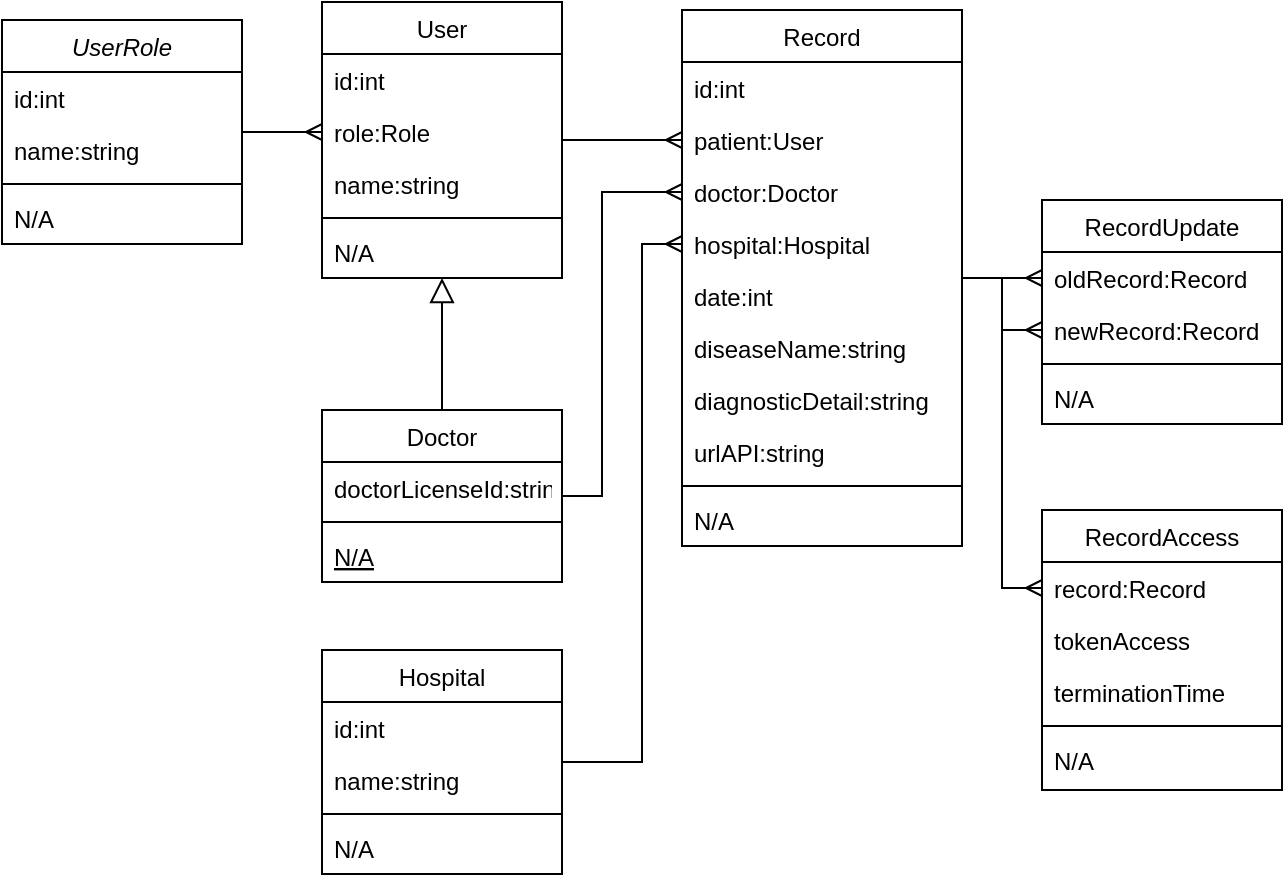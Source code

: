 <mxfile version="14.9.6" type="device"><diagram id="C5RBs43oDa-KdzZeNtuy" name="Page-1"><mxGraphModel dx="865" dy="506" grid="1" gridSize="10" guides="1" tooltips="1" connect="1" arrows="1" fold="1" page="1" pageScale="1" pageWidth="827" pageHeight="1169" math="0" shadow="0"><root><mxCell id="WIyWlLk6GJQsqaUBKTNV-0"/><mxCell id="WIyWlLk6GJQsqaUBKTNV-1" parent="WIyWlLk6GJQsqaUBKTNV-0"/><mxCell id="PZ-YNai8DKx7kZE8VNJC-11" style="edgeStyle=orthogonalEdgeStyle;rounded=0;orthogonalLoop=1;jettySize=auto;html=1;entryX=0;entryY=0.5;entryDx=0;entryDy=0;endArrow=ERmany;endFill=0;" edge="1" parent="WIyWlLk6GJQsqaUBKTNV-1" source="zkfFHV4jXpPFQw0GAbJ--0" target="PZ-YNai8DKx7kZE8VNJC-10"><mxGeometry relative="1" as="geometry"/></mxCell><mxCell id="zkfFHV4jXpPFQw0GAbJ--0" value="UserRole" style="swimlane;fontStyle=2;align=center;verticalAlign=top;childLayout=stackLayout;horizontal=1;startSize=26;horizontalStack=0;resizeParent=1;resizeLast=0;collapsible=1;marginBottom=0;rounded=0;shadow=0;strokeWidth=1;" parent="WIyWlLk6GJQsqaUBKTNV-1" vertex="1"><mxGeometry x="40" y="115" width="120" height="112" as="geometry"><mxRectangle x="230" y="140" width="160" height="26" as="alternateBounds"/></mxGeometry></mxCell><mxCell id="zkfFHV4jXpPFQw0GAbJ--1" value="id:int" style="text;align=left;verticalAlign=top;spacingLeft=4;spacingRight=4;overflow=hidden;rotatable=0;points=[[0,0.5],[1,0.5]];portConstraint=eastwest;" parent="zkfFHV4jXpPFQw0GAbJ--0" vertex="1"><mxGeometry y="26" width="120" height="26" as="geometry"/></mxCell><mxCell id="zkfFHV4jXpPFQw0GAbJ--2" value="name:string" style="text;align=left;verticalAlign=top;spacingLeft=4;spacingRight=4;overflow=hidden;rotatable=0;points=[[0,0.5],[1,0.5]];portConstraint=eastwest;rounded=0;shadow=0;html=0;" parent="zkfFHV4jXpPFQw0GAbJ--0" vertex="1"><mxGeometry y="52" width="120" height="26" as="geometry"/></mxCell><mxCell id="zkfFHV4jXpPFQw0GAbJ--4" value="" style="line;html=1;strokeWidth=1;align=left;verticalAlign=middle;spacingTop=-1;spacingLeft=3;spacingRight=3;rotatable=0;labelPosition=right;points=[];portConstraint=eastwest;" parent="zkfFHV4jXpPFQw0GAbJ--0" vertex="1"><mxGeometry y="78" width="120" height="8" as="geometry"/></mxCell><mxCell id="PZ-YNai8DKx7kZE8VNJC-1" value="N/A" style="text;align=left;verticalAlign=top;spacingLeft=4;spacingRight=4;overflow=hidden;rotatable=0;points=[[0,0.5],[1,0.5]];portConstraint=eastwest;" vertex="1" parent="zkfFHV4jXpPFQw0GAbJ--0"><mxGeometry y="86" width="120" height="26" as="geometry"/></mxCell><mxCell id="PZ-YNai8DKx7kZE8VNJC-26" style="edgeStyle=orthogonalEdgeStyle;rounded=0;orthogonalLoop=1;jettySize=auto;html=1;entryX=0;entryY=0.5;entryDx=0;entryDy=0;endArrow=ERmany;endFill=0;" edge="1" parent="WIyWlLk6GJQsqaUBKTNV-1" source="zkfFHV4jXpPFQw0GAbJ--13" target="PZ-YNai8DKx7kZE8VNJC-18"><mxGeometry relative="1" as="geometry"><Array as="points"><mxPoint x="360" y="486"/><mxPoint x="360" y="227"/></Array></mxGeometry></mxCell><mxCell id="zkfFHV4jXpPFQw0GAbJ--13" value="Hospital" style="swimlane;fontStyle=0;align=center;verticalAlign=top;childLayout=stackLayout;horizontal=1;startSize=26;horizontalStack=0;resizeParent=1;resizeLast=0;collapsible=1;marginBottom=0;rounded=0;shadow=0;strokeWidth=1;" parent="WIyWlLk6GJQsqaUBKTNV-1" vertex="1"><mxGeometry x="200" y="430" width="120" height="112" as="geometry"><mxRectangle x="340" y="380" width="170" height="26" as="alternateBounds"/></mxGeometry></mxCell><mxCell id="PZ-YNai8DKx7kZE8VNJC-2" value="id:int" style="text;align=left;verticalAlign=top;spacingLeft=4;spacingRight=4;overflow=hidden;rotatable=0;points=[[0,0.5],[1,0.5]];portConstraint=eastwest;" vertex="1" parent="zkfFHV4jXpPFQw0GAbJ--13"><mxGeometry y="26" width="120" height="26" as="geometry"/></mxCell><mxCell id="PZ-YNai8DKx7kZE8VNJC-12" value="name:string" style="text;align=left;verticalAlign=top;spacingLeft=4;spacingRight=4;overflow=hidden;rotatable=0;points=[[0,0.5],[1,0.5]];portConstraint=eastwest;" vertex="1" parent="zkfFHV4jXpPFQw0GAbJ--13"><mxGeometry y="52" width="120" height="26" as="geometry"/></mxCell><mxCell id="zkfFHV4jXpPFQw0GAbJ--15" value="" style="line;html=1;strokeWidth=1;align=left;verticalAlign=middle;spacingTop=-1;spacingLeft=3;spacingRight=3;rotatable=0;labelPosition=right;points=[];portConstraint=eastwest;" parent="zkfFHV4jXpPFQw0GAbJ--13" vertex="1"><mxGeometry y="78" width="120" height="8" as="geometry"/></mxCell><mxCell id="zkfFHV4jXpPFQw0GAbJ--25" value="N/A" style="text;align=left;verticalAlign=top;spacingLeft=4;spacingRight=4;overflow=hidden;rotatable=0;points=[[0,0.5],[1,0.5]];portConstraint=eastwest;" parent="zkfFHV4jXpPFQw0GAbJ--13" vertex="1"><mxGeometry y="86" width="120" height="26" as="geometry"/></mxCell><mxCell id="PZ-YNai8DKx7kZE8VNJC-24" style="edgeStyle=orthogonalEdgeStyle;rounded=0;orthogonalLoop=1;jettySize=auto;html=1;entryX=0;entryY=0.5;entryDx=0;entryDy=0;endArrow=ERmany;endFill=0;" edge="1" parent="WIyWlLk6GJQsqaUBKTNV-1" source="zkfFHV4jXpPFQw0GAbJ--17" target="PZ-YNai8DKx7kZE8VNJC-15"><mxGeometry relative="1" as="geometry"/></mxCell><mxCell id="zkfFHV4jXpPFQw0GAbJ--17" value="User" style="swimlane;fontStyle=0;align=center;verticalAlign=top;childLayout=stackLayout;horizontal=1;startSize=26;horizontalStack=0;resizeParent=1;resizeLast=0;collapsible=1;marginBottom=0;rounded=0;shadow=0;strokeWidth=1;" parent="WIyWlLk6GJQsqaUBKTNV-1" vertex="1"><mxGeometry x="200" y="106" width="120" height="138" as="geometry"><mxRectangle x="550" y="140" width="160" height="26" as="alternateBounds"/></mxGeometry></mxCell><mxCell id="zkfFHV4jXpPFQw0GAbJ--18" value="id:int" style="text;align=left;verticalAlign=top;spacingLeft=4;spacingRight=4;overflow=hidden;rotatable=0;points=[[0,0.5],[1,0.5]];portConstraint=eastwest;" parent="zkfFHV4jXpPFQw0GAbJ--17" vertex="1"><mxGeometry y="26" width="120" height="26" as="geometry"/></mxCell><mxCell id="PZ-YNai8DKx7kZE8VNJC-10" value="role:Role" style="text;align=left;verticalAlign=top;spacingLeft=4;spacingRight=4;overflow=hidden;rotatable=0;points=[[0,0.5],[1,0.5]];portConstraint=eastwest;" vertex="1" parent="zkfFHV4jXpPFQw0GAbJ--17"><mxGeometry y="52" width="120" height="26" as="geometry"/></mxCell><mxCell id="zkfFHV4jXpPFQw0GAbJ--19" value="name:string" style="text;align=left;verticalAlign=top;spacingLeft=4;spacingRight=4;overflow=hidden;rotatable=0;points=[[0,0.5],[1,0.5]];portConstraint=eastwest;rounded=0;shadow=0;html=0;" parent="zkfFHV4jXpPFQw0GAbJ--17" vertex="1"><mxGeometry y="78" width="120" height="26" as="geometry"/></mxCell><mxCell id="zkfFHV4jXpPFQw0GAbJ--23" value="" style="line;html=1;strokeWidth=1;align=left;verticalAlign=middle;spacingTop=-1;spacingLeft=3;spacingRight=3;rotatable=0;labelPosition=right;points=[];portConstraint=eastwest;" parent="zkfFHV4jXpPFQw0GAbJ--17" vertex="1"><mxGeometry y="104" width="120" height="8" as="geometry"/></mxCell><mxCell id="zkfFHV4jXpPFQw0GAbJ--24" value="N/A" style="text;align=left;verticalAlign=top;spacingLeft=4;spacingRight=4;overflow=hidden;rotatable=0;points=[[0,0.5],[1,0.5]];portConstraint=eastwest;" parent="zkfFHV4jXpPFQw0GAbJ--17" vertex="1"><mxGeometry y="112" width="120" height="26" as="geometry"/></mxCell><mxCell id="PZ-YNai8DKx7kZE8VNJC-25" style="edgeStyle=orthogonalEdgeStyle;rounded=0;orthogonalLoop=1;jettySize=auto;html=1;entryX=0;entryY=0.5;entryDx=0;entryDy=0;endArrow=ERmany;endFill=0;" edge="1" parent="WIyWlLk6GJQsqaUBKTNV-1" source="PZ-YNai8DKx7kZE8VNJC-3" target="PZ-YNai8DKx7kZE8VNJC-19"><mxGeometry relative="1" as="geometry"><Array as="points"><mxPoint x="340" y="353"/><mxPoint x="340" y="201"/></Array></mxGeometry></mxCell><mxCell id="PZ-YNai8DKx7kZE8VNJC-3" value="Doctor" style="swimlane;fontStyle=0;align=center;verticalAlign=top;childLayout=stackLayout;horizontal=1;startSize=26;horizontalStack=0;resizeParent=1;resizeLast=0;collapsible=1;marginBottom=0;rounded=0;shadow=0;strokeWidth=1;" vertex="1" parent="WIyWlLk6GJQsqaUBKTNV-1"><mxGeometry x="200" y="310" width="120" height="86" as="geometry"><mxRectangle x="130" y="380" width="160" height="26" as="alternateBounds"/></mxGeometry></mxCell><mxCell id="PZ-YNai8DKx7kZE8VNJC-4" value="doctorLicenseId:string" style="text;align=left;verticalAlign=top;spacingLeft=4;spacingRight=4;overflow=hidden;rotatable=0;points=[[0,0.5],[1,0.5]];portConstraint=eastwest;rounded=0;shadow=0;html=0;" vertex="1" parent="PZ-YNai8DKx7kZE8VNJC-3"><mxGeometry y="26" width="120" height="26" as="geometry"/></mxCell><mxCell id="PZ-YNai8DKx7kZE8VNJC-5" value="" style="line;html=1;strokeWidth=1;align=left;verticalAlign=middle;spacingTop=-1;spacingLeft=3;spacingRight=3;rotatable=0;labelPosition=right;points=[];portConstraint=eastwest;" vertex="1" parent="PZ-YNai8DKx7kZE8VNJC-3"><mxGeometry y="52" width="120" height="8" as="geometry"/></mxCell><mxCell id="PZ-YNai8DKx7kZE8VNJC-6" value="N/A" style="text;align=left;verticalAlign=top;spacingLeft=4;spacingRight=4;overflow=hidden;rotatable=0;points=[[0,0.5],[1,0.5]];portConstraint=eastwest;fontStyle=4" vertex="1" parent="PZ-YNai8DKx7kZE8VNJC-3"><mxGeometry y="60" width="120" height="26" as="geometry"/></mxCell><mxCell id="PZ-YNai8DKx7kZE8VNJC-9" value="" style="endArrow=block;endSize=10;endFill=0;shadow=0;strokeWidth=1;rounded=0;edgeStyle=elbowEdgeStyle;elbow=vertical;exitX=0.5;exitY=0;exitDx=0;exitDy=0;" edge="1" parent="WIyWlLk6GJQsqaUBKTNV-1" source="PZ-YNai8DKx7kZE8VNJC-3" target="zkfFHV4jXpPFQw0GAbJ--24"><mxGeometry width="160" relative="1" as="geometry"><mxPoint x="434" y="340" as="sourcePoint"/><mxPoint x="220" y="290" as="targetPoint"/><Array as="points"><mxPoint x="260" y="280"/><mxPoint x="260" y="250"/><mxPoint x="248" y="270"/><mxPoint x="230" y="280"/><mxPoint x="310" y="340"/></Array></mxGeometry></mxCell><mxCell id="PZ-YNai8DKx7kZE8VNJC-55" style="edgeStyle=orthogonalEdgeStyle;rounded=0;orthogonalLoop=1;jettySize=auto;html=1;entryX=0;entryY=0.5;entryDx=0;entryDy=0;endArrow=ERmany;endFill=0;" edge="1" parent="WIyWlLk6GJQsqaUBKTNV-1" source="PZ-YNai8DKx7kZE8VNJC-13" target="PZ-YNai8DKx7kZE8VNJC-28"><mxGeometry relative="1" as="geometry"/></mxCell><mxCell id="PZ-YNai8DKx7kZE8VNJC-56" style="edgeStyle=orthogonalEdgeStyle;rounded=0;orthogonalLoop=1;jettySize=auto;html=1;entryX=0;entryY=0.5;entryDx=0;entryDy=0;endArrow=ERmany;endFill=0;" edge="1" parent="WIyWlLk6GJQsqaUBKTNV-1" source="PZ-YNai8DKx7kZE8VNJC-13" target="PZ-YNai8DKx7kZE8VNJC-29"><mxGeometry relative="1" as="geometry"/></mxCell><mxCell id="PZ-YNai8DKx7kZE8VNJC-57" style="edgeStyle=orthogonalEdgeStyle;rounded=0;orthogonalLoop=1;jettySize=auto;html=1;entryX=0;entryY=0.5;entryDx=0;entryDy=0;endArrow=ERmany;endFill=0;" edge="1" parent="WIyWlLk6GJQsqaUBKTNV-1" source="PZ-YNai8DKx7kZE8VNJC-13" target="PZ-YNai8DKx7kZE8VNJC-47"><mxGeometry relative="1" as="geometry"><Array as="points"><mxPoint x="540" y="244"/><mxPoint x="540" y="399"/></Array></mxGeometry></mxCell><mxCell id="PZ-YNai8DKx7kZE8VNJC-13" value="Record" style="swimlane;fontStyle=0;align=center;verticalAlign=top;childLayout=stackLayout;horizontal=1;startSize=26;horizontalStack=0;resizeParent=1;resizeLast=0;collapsible=1;marginBottom=0;rounded=0;shadow=0;strokeWidth=1;" vertex="1" parent="WIyWlLk6GJQsqaUBKTNV-1"><mxGeometry x="380" y="110" width="140" height="268" as="geometry"><mxRectangle x="340" y="380" width="170" height="26" as="alternateBounds"/></mxGeometry></mxCell><mxCell id="PZ-YNai8DKx7kZE8VNJC-14" value="id:int" style="text;align=left;verticalAlign=top;spacingLeft=4;spacingRight=4;overflow=hidden;rotatable=0;points=[[0,0.5],[1,0.5]];portConstraint=eastwest;" vertex="1" parent="PZ-YNai8DKx7kZE8VNJC-13"><mxGeometry y="26" width="140" height="26" as="geometry"/></mxCell><mxCell id="PZ-YNai8DKx7kZE8VNJC-15" value="patient:User" style="text;align=left;verticalAlign=top;spacingLeft=4;spacingRight=4;overflow=hidden;rotatable=0;points=[[0,0.5],[1,0.5]];portConstraint=eastwest;" vertex="1" parent="PZ-YNai8DKx7kZE8VNJC-13"><mxGeometry y="52" width="140" height="26" as="geometry"/></mxCell><mxCell id="PZ-YNai8DKx7kZE8VNJC-19" value="doctor:Doctor" style="text;align=left;verticalAlign=top;spacingLeft=4;spacingRight=4;overflow=hidden;rotatable=0;points=[[0,0.5],[1,0.5]];portConstraint=eastwest;" vertex="1" parent="PZ-YNai8DKx7kZE8VNJC-13"><mxGeometry y="78" width="140" height="26" as="geometry"/></mxCell><mxCell id="PZ-YNai8DKx7kZE8VNJC-18" value="hospital:Hospital" style="text;align=left;verticalAlign=top;spacingLeft=4;spacingRight=4;overflow=hidden;rotatable=0;points=[[0,0.5],[1,0.5]];portConstraint=eastwest;" vertex="1" parent="PZ-YNai8DKx7kZE8VNJC-13"><mxGeometry y="104" width="140" height="26" as="geometry"/></mxCell><mxCell id="PZ-YNai8DKx7kZE8VNJC-20" value="date:int" style="text;align=left;verticalAlign=top;spacingLeft=4;spacingRight=4;overflow=hidden;rotatable=0;points=[[0,0.5],[1,0.5]];portConstraint=eastwest;" vertex="1" parent="PZ-YNai8DKx7kZE8VNJC-13"><mxGeometry y="130" width="140" height="26" as="geometry"/></mxCell><mxCell id="PZ-YNai8DKx7kZE8VNJC-21" value="diseaseName:string" style="text;align=left;verticalAlign=top;spacingLeft=4;spacingRight=4;overflow=hidden;rotatable=0;points=[[0,0.5],[1,0.5]];portConstraint=eastwest;" vertex="1" parent="PZ-YNai8DKx7kZE8VNJC-13"><mxGeometry y="156" width="140" height="26" as="geometry"/></mxCell><mxCell id="PZ-YNai8DKx7kZE8VNJC-22" value="diagnosticDetail:string" style="text;align=left;verticalAlign=top;spacingLeft=4;spacingRight=4;overflow=hidden;rotatable=0;points=[[0,0.5],[1,0.5]];portConstraint=eastwest;" vertex="1" parent="PZ-YNai8DKx7kZE8VNJC-13"><mxGeometry y="182" width="140" height="26" as="geometry"/></mxCell><mxCell id="PZ-YNai8DKx7kZE8VNJC-23" value="urlAPI:string" style="text;align=left;verticalAlign=top;spacingLeft=4;spacingRight=4;overflow=hidden;rotatable=0;points=[[0,0.5],[1,0.5]];portConstraint=eastwest;" vertex="1" parent="PZ-YNai8DKx7kZE8VNJC-13"><mxGeometry y="208" width="140" height="26" as="geometry"/></mxCell><mxCell id="PZ-YNai8DKx7kZE8VNJC-16" value="" style="line;html=1;strokeWidth=1;align=left;verticalAlign=middle;spacingTop=-1;spacingLeft=3;spacingRight=3;rotatable=0;labelPosition=right;points=[];portConstraint=eastwest;" vertex="1" parent="PZ-YNai8DKx7kZE8VNJC-13"><mxGeometry y="234" width="140" height="8" as="geometry"/></mxCell><mxCell id="PZ-YNai8DKx7kZE8VNJC-17" value="N/A" style="text;align=left;verticalAlign=top;spacingLeft=4;spacingRight=4;overflow=hidden;rotatable=0;points=[[0,0.5],[1,0.5]];portConstraint=eastwest;" vertex="1" parent="PZ-YNai8DKx7kZE8VNJC-13"><mxGeometry y="242" width="140" height="26" as="geometry"/></mxCell><mxCell id="PZ-YNai8DKx7kZE8VNJC-27" value="RecordUpdate" style="swimlane;fontStyle=0;align=center;verticalAlign=top;childLayout=stackLayout;horizontal=1;startSize=26;horizontalStack=0;resizeParent=1;resizeLast=0;collapsible=1;marginBottom=0;rounded=0;shadow=0;strokeWidth=1;" vertex="1" parent="WIyWlLk6GJQsqaUBKTNV-1"><mxGeometry x="560" y="205" width="120" height="112" as="geometry"><mxRectangle x="340" y="380" width="170" height="26" as="alternateBounds"/></mxGeometry></mxCell><mxCell id="PZ-YNai8DKx7kZE8VNJC-28" value="oldRecord:Record" style="text;align=left;verticalAlign=top;spacingLeft=4;spacingRight=4;overflow=hidden;rotatable=0;points=[[0,0.5],[1,0.5]];portConstraint=eastwest;" vertex="1" parent="PZ-YNai8DKx7kZE8VNJC-27"><mxGeometry y="26" width="120" height="26" as="geometry"/></mxCell><mxCell id="PZ-YNai8DKx7kZE8VNJC-29" value="newRecord:Record" style="text;align=left;verticalAlign=top;spacingLeft=4;spacingRight=4;overflow=hidden;rotatable=0;points=[[0,0.5],[1,0.5]];portConstraint=eastwest;" vertex="1" parent="PZ-YNai8DKx7kZE8VNJC-27"><mxGeometry y="52" width="120" height="26" as="geometry"/></mxCell><mxCell id="PZ-YNai8DKx7kZE8VNJC-36" value="" style="line;html=1;strokeWidth=1;align=left;verticalAlign=middle;spacingTop=-1;spacingLeft=3;spacingRight=3;rotatable=0;labelPosition=right;points=[];portConstraint=eastwest;" vertex="1" parent="PZ-YNai8DKx7kZE8VNJC-27"><mxGeometry y="78" width="120" height="8" as="geometry"/></mxCell><mxCell id="PZ-YNai8DKx7kZE8VNJC-37" value="N/A" style="text;align=left;verticalAlign=top;spacingLeft=4;spacingRight=4;overflow=hidden;rotatable=0;points=[[0,0.5],[1,0.5]];portConstraint=eastwest;" vertex="1" parent="PZ-YNai8DKx7kZE8VNJC-27"><mxGeometry y="86" width="120" height="26" as="geometry"/></mxCell><mxCell id="PZ-YNai8DKx7kZE8VNJC-45" value="RecordAccess" style="swimlane;fontStyle=0;align=center;verticalAlign=top;childLayout=stackLayout;horizontal=1;startSize=26;horizontalStack=0;resizeParent=1;resizeLast=0;collapsible=1;marginBottom=0;rounded=0;shadow=0;strokeWidth=1;" vertex="1" parent="WIyWlLk6GJQsqaUBKTNV-1"><mxGeometry x="560" y="360" width="120" height="140" as="geometry"><mxRectangle x="340" y="380" width="170" height="26" as="alternateBounds"/></mxGeometry></mxCell><mxCell id="PZ-YNai8DKx7kZE8VNJC-47" value="record:Record" style="text;align=left;verticalAlign=top;spacingLeft=4;spacingRight=4;overflow=hidden;rotatable=0;points=[[0,0.5],[1,0.5]];portConstraint=eastwest;" vertex="1" parent="PZ-YNai8DKx7kZE8VNJC-45"><mxGeometry y="26" width="120" height="26" as="geometry"/></mxCell><mxCell id="PZ-YNai8DKx7kZE8VNJC-50" value="tokenAccess" style="text;align=left;verticalAlign=top;spacingLeft=4;spacingRight=4;overflow=hidden;rotatable=0;points=[[0,0.5],[1,0.5]];portConstraint=eastwest;" vertex="1" parent="PZ-YNai8DKx7kZE8VNJC-45"><mxGeometry y="52" width="120" height="26" as="geometry"/></mxCell><mxCell id="PZ-YNai8DKx7kZE8VNJC-52" value="terminationTime" style="text;align=left;verticalAlign=top;spacingLeft=4;spacingRight=4;overflow=hidden;rotatable=0;points=[[0,0.5],[1,0.5]];portConstraint=eastwest;" vertex="1" parent="PZ-YNai8DKx7kZE8VNJC-45"><mxGeometry y="78" width="120" height="26" as="geometry"/></mxCell><mxCell id="PZ-YNai8DKx7kZE8VNJC-48" value="" style="line;html=1;strokeWidth=1;align=left;verticalAlign=middle;spacingTop=-1;spacingLeft=3;spacingRight=3;rotatable=0;labelPosition=right;points=[];portConstraint=eastwest;" vertex="1" parent="PZ-YNai8DKx7kZE8VNJC-45"><mxGeometry y="104" width="120" height="8" as="geometry"/></mxCell><mxCell id="PZ-YNai8DKx7kZE8VNJC-49" value="N/A" style="text;align=left;verticalAlign=top;spacingLeft=4;spacingRight=4;overflow=hidden;rotatable=0;points=[[0,0.5],[1,0.5]];portConstraint=eastwest;" vertex="1" parent="PZ-YNai8DKx7kZE8VNJC-45"><mxGeometry y="112" width="120" height="26" as="geometry"/></mxCell></root></mxGraphModel></diagram></mxfile>